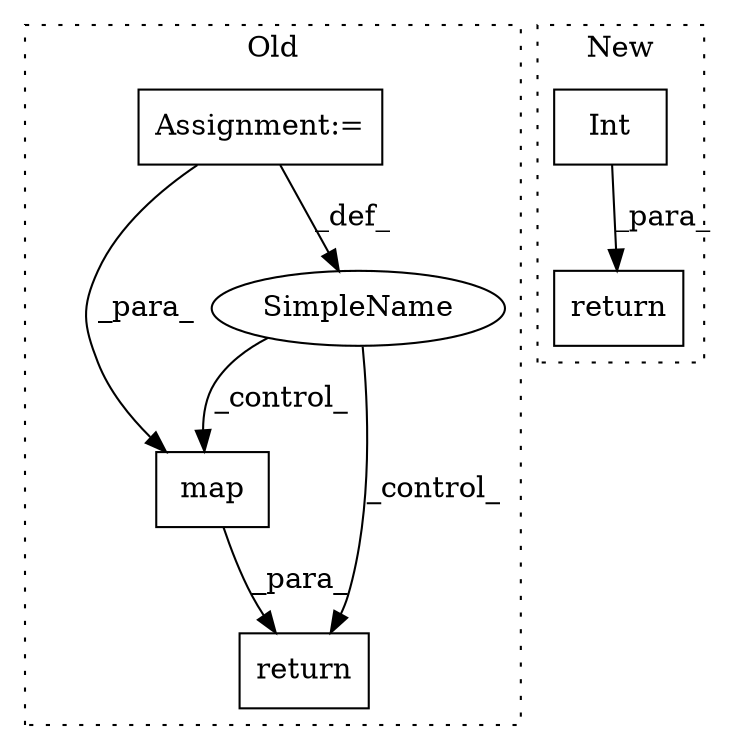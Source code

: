 digraph G {
subgraph cluster0 {
1 [label="map" a="32" s="875,914" l="4,1" shape="box"];
3 [label="SimpleName" a="42" s="768" l="4" shape="ellipse"];
4 [label="return" a="41" s="994" l="7" shape="box"];
6 [label="Assignment:=" a="7" s="711,790" l="53,2" shape="box"];
label = "Old";
style="dotted";
}
subgraph cluster1 {
2 [label="Int" a="32" s="611,643" l="4,1" shape="box"];
5 [label="return" a="41" s="604" l="7" shape="box"];
label = "New";
style="dotted";
}
1 -> 4 [label="_para_"];
2 -> 5 [label="_para_"];
3 -> 1 [label="_control_"];
3 -> 4 [label="_control_"];
6 -> 1 [label="_para_"];
6 -> 3 [label="_def_"];
}